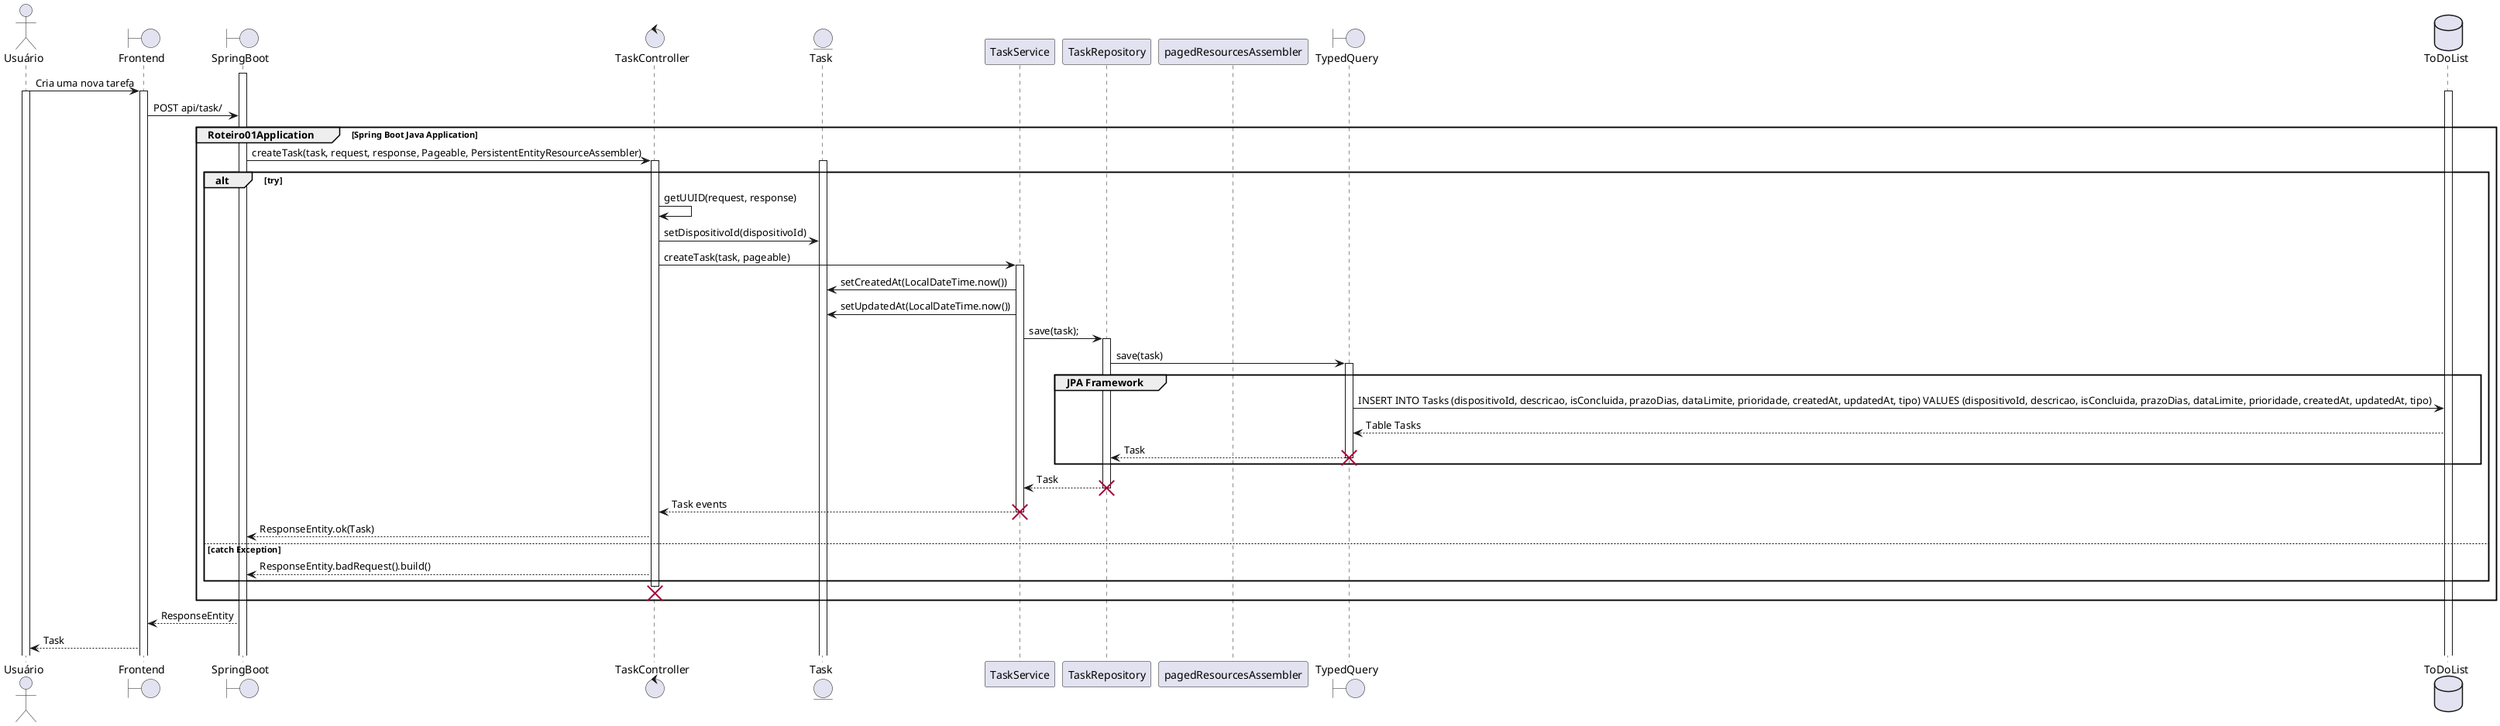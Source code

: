 ' @startuml
' title Diagrama de Sequencia referente ao FP01 - Listar tarefas
' actor Usuário
' Boundary Frontend
' Boundary SpringBoot
' Control taskController
' Entity Task
' Participant taskService
' Participant taskRepository
' Participant pagedResourcesAssembler
' Boundary TypedQuery
' Participant Hibernate
' Database TodoList
' activate SpringBoot
' Usuário -> Frontend: Listar todas as tarefas
' activate Usuário
' activate Frontend
' activate TodoList
' Frontend -> SpringBoot: GET api/task/
' group Roteiro01Application [Spring Boot Java Application]
' SpringBoot -> taskController: listAll(request, response, Pageable, PersistentEntityResourceAssembler)
' activate taskController
' taskController -> taskService: listAll(pageable)
' activate taskService
' taskService -> taskRepository: findAll(pageable)
' activate taskRepository
' taskRepository -> TypedQuery: getResultList(TaskDto)
' group JPA Framework[Hibernate]
' Activate TypedQuery
' TypedQuery -> Hibernate: List(TaskDto)
' Activate Hibernate
' Hibernate -> TodoList: SELECT * FROM Tasks
' TodoList --> Hibernate: Table Tasks
' Hibernate --> TypedQuery: Table Tasks
' TypedQuery --> taskRepository: Page<Tasks>
' destroy TypedQuery
' end
' taskRepository --> taskService: Page<Task>
' destroy taskRepository
' taskService --> taskController: Page<Task> events
' destroy taskService
' taskController -> pagedResourcesAssembler: toModel(events, resourceAssembler)
' activate pagedResourcesAssembler
' pagedResourcesAssembler --> taskController: PagedModel<Task> resource
' destroy pagedResourcesAssembler
' taskController --> SpringBoot: ResponseEntity<Task> ResponseEntity.ok(resource)
' destroy taskController
' end
' SpringBoot --> Frontend : ResponseEntity<Task> ResponseEntity.ok(resource)
' Frontend --> Usuário: <list>Task
' @enduml

@startuml
actor Usuário
Boundary Frontend
Boundary SpringBoot
Control TaskController
Entity Task
participant TaskService
participant TaskRepository
participant pagedResourcesAssembler
Boundary TypedQuery
Database ToDoList

activate SpringBoot
Usuário -> Frontend: Cria uma nova tarefa
activate Usuário
activate Frontend
activate ToDoList
Frontend -> SpringBoot: POST api/task/
group Roteiro01Application [Spring Boot Java Application]
SpringBoot -> TaskController: createTask(task, request, response, Pageable, PersistentEntityResourceAssembler)
activate TaskController
activate Task
alt try
    TaskController -> TaskController: getUUID(request, response)
    TaskController -> Task: setDispositivoId(dispositivoId)
    TaskController -> TaskService: createTask(task, pageable)
    activate TaskService

    TaskService -> Task: setCreatedAt(LocalDateTime.now())
    TaskService -> Task: setUpdatedAt(LocalDateTime.now())
    TaskService -> TaskRepository: save(task);
    activate TaskRepository
    TaskRepository -> TypedQuery: save(task)
    group JPA Framework
    activate TypedQuery
    TypedQuery -> ToDoList: INSERT INTO Tasks (dispositivoId, descricao, isConcluida, prazoDias, dataLimite, prioridade, createdAt, updatedAt, tipo) VALUES (dispositivoId, descricao, isConcluida, prazoDias, dataLimite, prioridade, createdAt, updatedAt, tipo)
    ToDoList --> TypedQuery: Table Tasks
    TypedQuery --> TaskRepository: Task
    destroy TypedQuery
    end
    TaskRepository --> TaskService: Task
    destroy TaskRepository
    TaskService --> TaskController: Task events
    destroy TaskService
    TaskController --> SpringBoot: ResponseEntity.ok(Task)
else catch Exception
    TaskController --> SpringBoot: ResponseEntity.badRequest().build()
end
destroy TaskController
end
SpringBoot --> Frontend: ResponseEntity
Frontend --> Usuário: Task
@enduml
